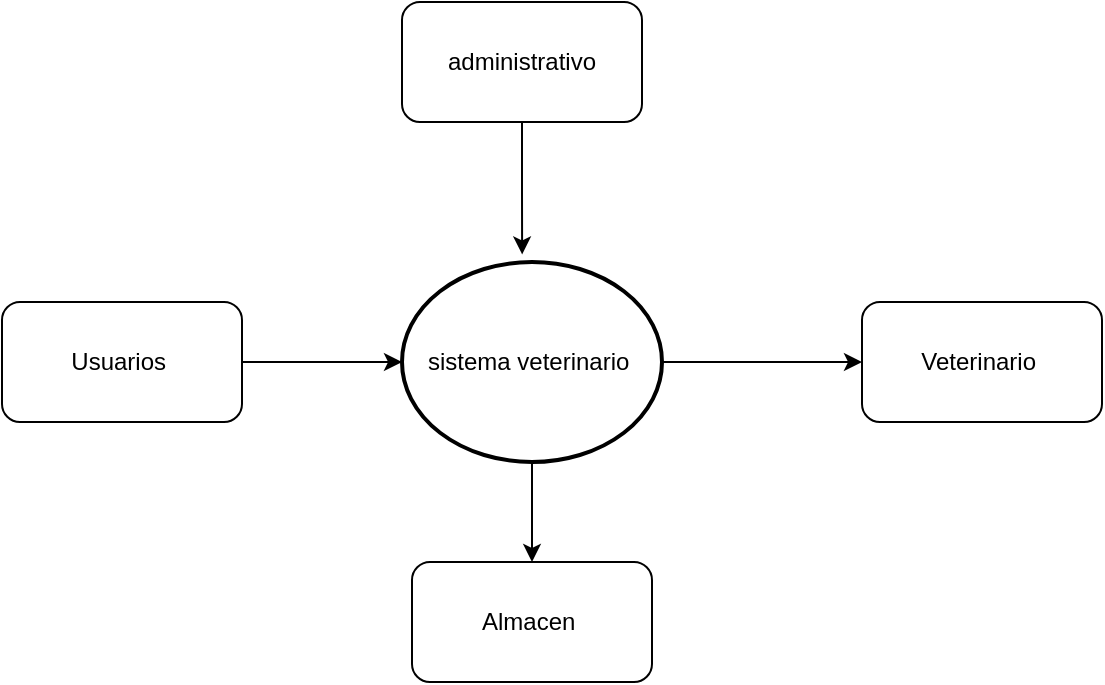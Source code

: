 <mxfile version="22.1.18" type="device" pages="2">
  <diagram id="YfhsOpY1jlh70WSDpIPZ" name="Página-2">
    <mxGraphModel dx="1518" dy="409" grid="1" gridSize="10" guides="1" tooltips="1" connect="1" arrows="1" fold="1" page="1" pageScale="1" pageWidth="827" pageHeight="1169" math="0" shadow="0">
      <root>
        <mxCell id="0" />
        <mxCell id="1" parent="0" />
        <mxCell id="BC_WuiEVWMnoj14DD1W_-1" value="Usuarios&amp;nbsp;" style="rounded=1;whiteSpace=wrap;html=1;" vertex="1" parent="1">
          <mxGeometry x="-90" y="160" width="120" height="60" as="geometry" />
        </mxCell>
        <mxCell id="BC_WuiEVWMnoj14DD1W_-3" value="Veterinario&amp;nbsp;" style="rounded=1;whiteSpace=wrap;html=1;" vertex="1" parent="1">
          <mxGeometry x="340" y="160" width="120" height="60" as="geometry" />
        </mxCell>
        <mxCell id="kUL5XfIIn1FqhQl9EXUn-1" value="administrativo" style="rounded=1;whiteSpace=wrap;html=1;" vertex="1" parent="1">
          <mxGeometry x="110" y="10" width="120" height="60" as="geometry" />
        </mxCell>
        <mxCell id="kUL5XfIIn1FqhQl9EXUn-2" value="Almacen&amp;nbsp;" style="rounded=1;whiteSpace=wrap;html=1;" vertex="1" parent="1">
          <mxGeometry x="115" y="290" width="120" height="60" as="geometry" />
        </mxCell>
        <mxCell id="W4YipqYZofPXmGf3GNpy-6" style="edgeStyle=orthogonalEdgeStyle;rounded=0;orthogonalLoop=1;jettySize=auto;html=1;exitX=1;exitY=0.5;exitDx=0;exitDy=0;exitPerimeter=0;entryX=0;entryY=0.5;entryDx=0;entryDy=0;" edge="1" parent="1" source="W4YipqYZofPXmGf3GNpy-3" target="BC_WuiEVWMnoj14DD1W_-3">
          <mxGeometry relative="1" as="geometry" />
        </mxCell>
        <mxCell id="W4YipqYZofPXmGf3GNpy-7" style="edgeStyle=orthogonalEdgeStyle;rounded=0;orthogonalLoop=1;jettySize=auto;html=1;exitX=0.5;exitY=1;exitDx=0;exitDy=0;exitPerimeter=0;entryX=0.5;entryY=0;entryDx=0;entryDy=0;" edge="1" parent="1" source="W4YipqYZofPXmGf3GNpy-3" target="kUL5XfIIn1FqhQl9EXUn-2">
          <mxGeometry relative="1" as="geometry" />
        </mxCell>
        <mxCell id="W4YipqYZofPXmGf3GNpy-3" value="sistema veterinario&amp;nbsp;" style="strokeWidth=2;html=1;shape=mxgraph.flowchart.start_2;whiteSpace=wrap;" vertex="1" parent="1">
          <mxGeometry x="110" y="140" width="130" height="100" as="geometry" />
        </mxCell>
        <mxCell id="W4YipqYZofPXmGf3GNpy-4" style="edgeStyle=orthogonalEdgeStyle;rounded=0;orthogonalLoop=1;jettySize=auto;html=1;exitX=1;exitY=0.5;exitDx=0;exitDy=0;entryX=0;entryY=0.5;entryDx=0;entryDy=0;entryPerimeter=0;" edge="1" parent="1" source="BC_WuiEVWMnoj14DD1W_-1" target="W4YipqYZofPXmGf3GNpy-3">
          <mxGeometry relative="1" as="geometry" />
        </mxCell>
        <mxCell id="W4YipqYZofPXmGf3GNpy-8" style="edgeStyle=orthogonalEdgeStyle;rounded=0;orthogonalLoop=1;jettySize=auto;html=1;exitX=0.5;exitY=1;exitDx=0;exitDy=0;entryX=0.462;entryY=-0.038;entryDx=0;entryDy=0;entryPerimeter=0;" edge="1" parent="1" source="kUL5XfIIn1FqhQl9EXUn-1" target="W4YipqYZofPXmGf3GNpy-3">
          <mxGeometry relative="1" as="geometry" />
        </mxCell>
      </root>
    </mxGraphModel>
  </diagram>
  <diagram name="Página-1" id="2vyf78CcF-7sGA0zy1Rz">
    <mxGraphModel dx="1036" dy="614" grid="1" gridSize="10" guides="1" tooltips="1" connect="1" arrows="1" fold="1" page="1" pageScale="1" pageWidth="827" pageHeight="1169" math="0" shadow="0">
      <root>
        <mxCell id="0" />
        <mxCell id="1" parent="0" />
        <mxCell id="MFoq0dkZiBjwpAPKxzFU-48" value="" style="edgeStyle=orthogonalEdgeStyle;rounded=0;orthogonalLoop=1;jettySize=auto;html=1;" parent="1" source="MFoq0dkZiBjwpAPKxzFU-3" target="MFoq0dkZiBjwpAPKxzFU-7" edge="1">
          <mxGeometry relative="1" as="geometry" />
        </mxCell>
        <mxCell id="MFoq0dkZiBjwpAPKxzFU-3" value="&lt;font style=&quot;vertical-align: inherit;&quot;&gt;&lt;font style=&quot;vertical-align: inherit;&quot;&gt;almacen&lt;/font&gt;&lt;/font&gt;" style="rounded=1;whiteSpace=wrap;html=1;" parent="1" vertex="1">
          <mxGeometry x="360" y="290" width="120" height="60" as="geometry" />
        </mxCell>
        <mxCell id="MFoq0dkZiBjwpAPKxzFU-46" style="edgeStyle=orthogonalEdgeStyle;rounded=0;orthogonalLoop=1;jettySize=auto;html=1;" parent="1" source="MFoq0dkZiBjwpAPKxzFU-4" edge="1">
          <mxGeometry relative="1" as="geometry">
            <mxPoint x="590" y="390" as="targetPoint" />
          </mxGeometry>
        </mxCell>
        <mxCell id="MFoq0dkZiBjwpAPKxzFU-49" style="edgeStyle=orthogonalEdgeStyle;rounded=0;orthogonalLoop=1;jettySize=auto;html=1;entryX=0.5;entryY=0;entryDx=0;entryDy=0;" parent="1" source="MFoq0dkZiBjwpAPKxzFU-4" target="MFoq0dkZiBjwpAPKxzFU-3" edge="1">
          <mxGeometry relative="1" as="geometry" />
        </mxCell>
        <mxCell id="MFoq0dkZiBjwpAPKxzFU-4" value="&lt;font style=&quot;vertical-align: inherit;&quot;&gt;&lt;font style=&quot;vertical-align: inherit;&quot;&gt;cliente&lt;/font&gt;&lt;/font&gt;" style="rounded=1;whiteSpace=wrap;html=1;" parent="1" vertex="1">
          <mxGeometry x="450" y="170" width="120" height="60" as="geometry" />
        </mxCell>
        <mxCell id="MFoq0dkZiBjwpAPKxzFU-65" style="edgeStyle=orthogonalEdgeStyle;rounded=0;orthogonalLoop=1;jettySize=auto;html=1;exitX=0.5;exitY=1;exitDx=0;exitDy=0;" parent="1" source="MFoq0dkZiBjwpAPKxzFU-5" edge="1">
          <mxGeometry relative="1" as="geometry">
            <mxPoint x="80" y="160" as="targetPoint" />
          </mxGeometry>
        </mxCell>
        <mxCell id="MFoq0dkZiBjwpAPKxzFU-66" style="edgeStyle=orthogonalEdgeStyle;rounded=0;orthogonalLoop=1;jettySize=auto;html=1;" parent="1" source="MFoq0dkZiBjwpAPKxzFU-5" target="MFoq0dkZiBjwpAPKxzFU-25" edge="1">
          <mxGeometry relative="1" as="geometry" />
        </mxCell>
        <mxCell id="MFoq0dkZiBjwpAPKxzFU-67" style="edgeStyle=orthogonalEdgeStyle;rounded=0;orthogonalLoop=1;jettySize=auto;html=1;exitX=0.5;exitY=1;exitDx=0;exitDy=0;" parent="1" source="MFoq0dkZiBjwpAPKxzFU-5" target="MFoq0dkZiBjwpAPKxzFU-4" edge="1">
          <mxGeometry relative="1" as="geometry" />
        </mxCell>
        <mxCell id="MFoq0dkZiBjwpAPKxzFU-5" value="&lt;font style=&quot;vertical-align: inherit;&quot;&gt;&lt;font style=&quot;vertical-align: inherit;&quot;&gt;&lt;font style=&quot;vertical-align: inherit;&quot;&gt;&lt;font style=&quot;vertical-align: inherit;&quot;&gt;doctor&lt;/font&gt;&lt;/font&gt;&lt;/font&gt;&lt;/font&gt;" style="rounded=1;whiteSpace=wrap;html=1;" parent="1" vertex="1">
          <mxGeometry x="240" y="30" width="120" height="60" as="geometry" />
        </mxCell>
        <mxCell id="MFoq0dkZiBjwpAPKxzFU-33" value="" style="group" parent="1" vertex="1" connectable="0">
          <mxGeometry x="530" y="380" width="120" height="430" as="geometry" />
        </mxCell>
        <mxCell id="MFoq0dkZiBjwpAPKxzFU-19" value="" style="edgeStyle=orthogonalEdgeStyle;rounded=0;orthogonalLoop=1;jettySize=auto;html=1;" parent="MFoq0dkZiBjwpAPKxzFU-33" source="MFoq0dkZiBjwpAPKxzFU-6" target="MFoq0dkZiBjwpAPKxzFU-10" edge="1">
          <mxGeometry relative="1" as="geometry" />
        </mxCell>
        <mxCell id="MFoq0dkZiBjwpAPKxzFU-6" value="&lt;font style=&quot;vertical-align: inherit;&quot;&gt;&lt;font style=&quot;vertical-align: inherit;&quot;&gt;Registrar pedido&lt;/font&gt;&lt;/font&gt;" style="rounded=1;whiteSpace=wrap;html=1;" parent="MFoq0dkZiBjwpAPKxzFU-33" vertex="1">
          <mxGeometry width="120" height="60" as="geometry" />
        </mxCell>
        <mxCell id="MFoq0dkZiBjwpAPKxzFU-30" value="" style="edgeStyle=orthogonalEdgeStyle;rounded=0;orthogonalLoop=1;jettySize=auto;html=1;" parent="MFoq0dkZiBjwpAPKxzFU-33" source="MFoq0dkZiBjwpAPKxzFU-10" target="MFoq0dkZiBjwpAPKxzFU-27" edge="1">
          <mxGeometry relative="1" as="geometry" />
        </mxCell>
        <mxCell id="MFoq0dkZiBjwpAPKxzFU-10" value="&lt;font style=&quot;vertical-align: inherit;&quot;&gt;&lt;font style=&quot;vertical-align: inherit;&quot;&gt;Seleccion de productos&lt;/font&gt;&lt;/font&gt;" style="rounded=1;whiteSpace=wrap;html=1;" parent="MFoq0dkZiBjwpAPKxzFU-33" vertex="1">
          <mxGeometry y="90" width="120" height="60" as="geometry" />
        </mxCell>
        <mxCell id="MFoq0dkZiBjwpAPKxzFU-31" value="" style="edgeStyle=orthogonalEdgeStyle;rounded=0;orthogonalLoop=1;jettySize=auto;html=1;" parent="MFoq0dkZiBjwpAPKxzFU-33" source="MFoq0dkZiBjwpAPKxzFU-27" target="MFoq0dkZiBjwpAPKxzFU-28" edge="1">
          <mxGeometry relative="1" as="geometry" />
        </mxCell>
        <mxCell id="MFoq0dkZiBjwpAPKxzFU-27" value="&lt;font style=&quot;vertical-align: inherit;&quot;&gt;&lt;font style=&quot;vertical-align: inherit;&quot;&gt;&lt;font style=&quot;vertical-align: inherit;&quot;&gt;&lt;font style=&quot;vertical-align: inherit;&quot;&gt;Disponibilidad&lt;/font&gt;&lt;/font&gt;&lt;/font&gt;&lt;/font&gt;" style="rounded=1;whiteSpace=wrap;html=1;" parent="MFoq0dkZiBjwpAPKxzFU-33" vertex="1">
          <mxGeometry y="190" width="120" height="60" as="geometry" />
        </mxCell>
        <mxCell id="MFoq0dkZiBjwpAPKxzFU-32" value="" style="edgeStyle=orthogonalEdgeStyle;rounded=0;orthogonalLoop=1;jettySize=auto;html=1;" parent="MFoq0dkZiBjwpAPKxzFU-33" source="MFoq0dkZiBjwpAPKxzFU-28" target="MFoq0dkZiBjwpAPKxzFU-29" edge="1">
          <mxGeometry relative="1" as="geometry" />
        </mxCell>
        <mxCell id="MFoq0dkZiBjwpAPKxzFU-28" value="&lt;font style=&quot;vertical-align: inherit;&quot;&gt;&lt;font style=&quot;vertical-align: inherit;&quot;&gt;&lt;font style=&quot;vertical-align: inherit;&quot;&gt;&lt;font style=&quot;vertical-align: inherit;&quot;&gt;calcular el total&lt;/font&gt;&lt;/font&gt;&lt;/font&gt;&lt;/font&gt;" style="rounded=1;whiteSpace=wrap;html=1;" parent="MFoq0dkZiBjwpAPKxzFU-33" vertex="1">
          <mxGeometry y="280" width="120" height="60" as="geometry" />
        </mxCell>
        <mxCell id="MFoq0dkZiBjwpAPKxzFU-29" value="&lt;font style=&quot;vertical-align: inherit;&quot;&gt;&lt;font style=&quot;vertical-align: inherit;&quot;&gt;guardar pedido&lt;/font&gt;&lt;/font&gt;" style="rounded=1;whiteSpace=wrap;html=1;" parent="MFoq0dkZiBjwpAPKxzFU-33" vertex="1">
          <mxGeometry y="370" width="120" height="60" as="geometry" />
        </mxCell>
        <mxCell id="MFoq0dkZiBjwpAPKxzFU-40" value="" style="group" parent="1" vertex="1" connectable="0">
          <mxGeometry x="360" y="380" width="120" height="330" as="geometry" />
        </mxCell>
        <mxCell id="MFoq0dkZiBjwpAPKxzFU-37" value="" style="edgeStyle=orthogonalEdgeStyle;rounded=0;orthogonalLoop=1;jettySize=auto;html=1;" parent="MFoq0dkZiBjwpAPKxzFU-40" source="MFoq0dkZiBjwpAPKxzFU-7" target="MFoq0dkZiBjwpAPKxzFU-34" edge="1">
          <mxGeometry relative="1" as="geometry" />
        </mxCell>
        <mxCell id="MFoq0dkZiBjwpAPKxzFU-7" value="&lt;font style=&quot;vertical-align: inherit;&quot;&gt;&lt;font style=&quot;vertical-align: inherit;&quot;&gt;&lt;font style=&quot;vertical-align: inherit;&quot;&gt;&lt;font style=&quot;vertical-align: inherit;&quot;&gt;actualizar inventario&lt;/font&gt;&lt;/font&gt;&lt;/font&gt;&lt;/font&gt;" style="rounded=1;whiteSpace=wrap;html=1;" parent="MFoq0dkZiBjwpAPKxzFU-40" vertex="1">
          <mxGeometry width="120" height="60" as="geometry" />
        </mxCell>
        <mxCell id="MFoq0dkZiBjwpAPKxzFU-38" value="" style="edgeStyle=orthogonalEdgeStyle;rounded=0;orthogonalLoop=1;jettySize=auto;html=1;" parent="MFoq0dkZiBjwpAPKxzFU-40" source="MFoq0dkZiBjwpAPKxzFU-34" target="MFoq0dkZiBjwpAPKxzFU-35" edge="1">
          <mxGeometry relative="1" as="geometry" />
        </mxCell>
        <mxCell id="MFoq0dkZiBjwpAPKxzFU-34" value="&lt;font style=&quot;vertical-align: inherit;&quot;&gt;&lt;font style=&quot;vertical-align: inherit;&quot;&gt;&lt;font style=&quot;vertical-align: inherit;&quot;&gt;&lt;font style=&quot;vertical-align: inherit;&quot;&gt;Entrada de mercancia nueva&lt;/font&gt;&lt;/font&gt;&lt;/font&gt;&lt;/font&gt;" style="rounded=1;whiteSpace=wrap;html=1;" parent="MFoq0dkZiBjwpAPKxzFU-40" vertex="1">
          <mxGeometry y="90" width="120" height="60" as="geometry" />
        </mxCell>
        <mxCell id="MFoq0dkZiBjwpAPKxzFU-39" value="" style="edgeStyle=orthogonalEdgeStyle;rounded=0;orthogonalLoop=1;jettySize=auto;html=1;" parent="MFoq0dkZiBjwpAPKxzFU-40" source="MFoq0dkZiBjwpAPKxzFU-35" target="MFoq0dkZiBjwpAPKxzFU-36" edge="1">
          <mxGeometry relative="1" as="geometry" />
        </mxCell>
        <mxCell id="MFoq0dkZiBjwpAPKxzFU-35" value="&lt;font style=&quot;vertical-align: inherit;&quot;&gt;&lt;font style=&quot;vertical-align: inherit;&quot;&gt;&lt;font style=&quot;vertical-align: inherit;&quot;&gt;&lt;font style=&quot;vertical-align: inherit;&quot;&gt;salida de mercancia&lt;/font&gt;&lt;/font&gt;&lt;/font&gt;&lt;/font&gt;" style="rounded=1;whiteSpace=wrap;html=1;" parent="MFoq0dkZiBjwpAPKxzFU-40" vertex="1">
          <mxGeometry y="180" width="120" height="60" as="geometry" />
        </mxCell>
        <mxCell id="MFoq0dkZiBjwpAPKxzFU-36" value="&lt;font style=&quot;vertical-align: inherit;&quot;&gt;&lt;font style=&quot;vertical-align: inherit;&quot;&gt;&lt;font style=&quot;vertical-align: inherit;&quot;&gt;&lt;font style=&quot;vertical-align: inherit;&quot;&gt;devoluciones&lt;/font&gt;&lt;/font&gt;&lt;/font&gt;&lt;/font&gt;" style="rounded=1;whiteSpace=wrap;html=1;" parent="MFoq0dkZiBjwpAPKxzFU-40" vertex="1">
          <mxGeometry y="270" width="120" height="60" as="geometry" />
        </mxCell>
        <mxCell id="MFoq0dkZiBjwpAPKxzFU-45" value="" style="group" parent="1" vertex="1" connectable="0">
          <mxGeometry x="700" y="290" width="120" height="260" as="geometry" />
        </mxCell>
        <mxCell id="MFoq0dkZiBjwpAPKxzFU-43" value="" style="edgeStyle=orthogonalEdgeStyle;rounded=0;orthogonalLoop=1;jettySize=auto;html=1;" parent="MFoq0dkZiBjwpAPKxzFU-45" source="MFoq0dkZiBjwpAPKxzFU-26" target="MFoq0dkZiBjwpAPKxzFU-42" edge="1">
          <mxGeometry relative="1" as="geometry" />
        </mxCell>
        <mxCell id="MFoq0dkZiBjwpAPKxzFU-26" value="&lt;font style=&quot;vertical-align: inherit;&quot;&gt;&lt;font style=&quot;vertical-align: inherit;&quot;&gt;&lt;font style=&quot;vertical-align: inherit;&quot;&gt;&lt;font style=&quot;vertical-align: inherit;&quot;&gt;&lt;font style=&quot;vertical-align: inherit;&quot;&gt;&lt;font style=&quot;vertical-align: inherit;&quot;&gt;&lt;font style=&quot;vertical-align: inherit;&quot;&gt;&lt;font style=&quot;vertical-align: inherit;&quot;&gt;contabilidad&lt;/font&gt;&lt;/font&gt;&lt;/font&gt;&lt;/font&gt;&lt;/font&gt;&lt;/font&gt;&lt;/font&gt;&lt;/font&gt;" style="rounded=1;whiteSpace=wrap;html=1;" parent="MFoq0dkZiBjwpAPKxzFU-45" vertex="1">
          <mxGeometry width="120" height="60" as="geometry" />
        </mxCell>
        <mxCell id="MFoq0dkZiBjwpAPKxzFU-41" value="&lt;font style=&quot;vertical-align: inherit;&quot;&gt;&lt;font style=&quot;vertical-align: inherit;&quot;&gt;&lt;font style=&quot;vertical-align: inherit;&quot;&gt;&lt;font style=&quot;vertical-align: inherit;&quot;&gt;&lt;font style=&quot;vertical-align: inherit;&quot;&gt;&lt;font style=&quot;vertical-align: inherit;&quot;&gt;&lt;font style=&quot;vertical-align: inherit;&quot;&gt;&lt;font style=&quot;vertical-align: inherit;&quot;&gt;emitir factura&lt;/font&gt;&lt;/font&gt;&lt;/font&gt;&lt;/font&gt;&lt;/font&gt;&lt;/font&gt;&lt;/font&gt;&lt;/font&gt;" style="rounded=1;whiteSpace=wrap;html=1;" parent="MFoq0dkZiBjwpAPKxzFU-45" vertex="1">
          <mxGeometry y="200" width="120" height="60" as="geometry" />
        </mxCell>
        <mxCell id="MFoq0dkZiBjwpAPKxzFU-44" value="" style="edgeStyle=orthogonalEdgeStyle;rounded=0;orthogonalLoop=1;jettySize=auto;html=1;" parent="MFoq0dkZiBjwpAPKxzFU-45" source="MFoq0dkZiBjwpAPKxzFU-42" target="MFoq0dkZiBjwpAPKxzFU-41" edge="1">
          <mxGeometry relative="1" as="geometry" />
        </mxCell>
        <mxCell id="MFoq0dkZiBjwpAPKxzFU-42" value="&lt;font style=&quot;vertical-align: inherit;&quot;&gt;&lt;font style=&quot;vertical-align: inherit;&quot;&gt;&lt;font style=&quot;vertical-align: inherit;&quot;&gt;&lt;font style=&quot;vertical-align: inherit;&quot;&gt;&lt;font style=&quot;vertical-align: inherit;&quot;&gt;&lt;font style=&quot;vertical-align: inherit;&quot;&gt;&lt;font style=&quot;vertical-align: inherit;&quot;&gt;&lt;font style=&quot;vertical-align: inherit;&quot;&gt;monto total de pedido&lt;/font&gt;&lt;/font&gt;&lt;/font&gt;&lt;/font&gt;&lt;/font&gt;&lt;/font&gt;&lt;/font&gt;&lt;/font&gt;" style="rounded=1;whiteSpace=wrap;html=1;" parent="MFoq0dkZiBjwpAPKxzFU-45" vertex="1">
          <mxGeometry y="100" width="120" height="60" as="geometry" />
        </mxCell>
        <mxCell id="MFoq0dkZiBjwpAPKxzFU-47" style="edgeStyle=orthogonalEdgeStyle;rounded=0;orthogonalLoop=1;jettySize=auto;html=1;entryX=0;entryY=0.5;entryDx=0;entryDy=0;" parent="1" source="MFoq0dkZiBjwpAPKxzFU-6" target="MFoq0dkZiBjwpAPKxzFU-26" edge="1">
          <mxGeometry relative="1" as="geometry" />
        </mxCell>
        <mxCell id="MFoq0dkZiBjwpAPKxzFU-50" style="edgeStyle=orthogonalEdgeStyle;rounded=0;orthogonalLoop=1;jettySize=auto;html=1;entryX=1;entryY=0.5;entryDx=0;entryDy=0;" parent="1" source="MFoq0dkZiBjwpAPKxzFU-6" target="MFoq0dkZiBjwpAPKxzFU-7" edge="1">
          <mxGeometry relative="1" as="geometry" />
        </mxCell>
        <mxCell id="MFoq0dkZiBjwpAPKxzFU-57" value="" style="group" parent="1" vertex="1" connectable="0">
          <mxGeometry x="20" y="160" width="120" height="350" as="geometry" />
        </mxCell>
        <mxCell id="MFoq0dkZiBjwpAPKxzFU-54" value="" style="edgeStyle=orthogonalEdgeStyle;rounded=0;orthogonalLoop=1;jettySize=auto;html=1;" parent="MFoq0dkZiBjwpAPKxzFU-57" source="MFoq0dkZiBjwpAPKxzFU-18" target="MFoq0dkZiBjwpAPKxzFU-53" edge="1">
          <mxGeometry relative="1" as="geometry" />
        </mxCell>
        <mxCell id="MFoq0dkZiBjwpAPKxzFU-18" value="&lt;font style=&quot;vertical-align: inherit;&quot;&gt;&lt;font style=&quot;vertical-align: inherit;&quot;&gt;Reporte de problemas&lt;/font&gt;&lt;/font&gt;" style="rounded=1;whiteSpace=wrap;html=1;" parent="MFoq0dkZiBjwpAPKxzFU-57" vertex="1">
          <mxGeometry width="120" height="60" as="geometry" />
        </mxCell>
        <mxCell id="MFoq0dkZiBjwpAPKxzFU-56" value="" style="edgeStyle=orthogonalEdgeStyle;rounded=0;orthogonalLoop=1;jettySize=auto;html=1;" parent="MFoq0dkZiBjwpAPKxzFU-57" source="MFoq0dkZiBjwpAPKxzFU-51" target="MFoq0dkZiBjwpAPKxzFU-52" edge="1">
          <mxGeometry relative="1" as="geometry" />
        </mxCell>
        <mxCell id="MFoq0dkZiBjwpAPKxzFU-51" value="&lt;font style=&quot;vertical-align: inherit;&quot;&gt;&lt;font style=&quot;vertical-align: inherit;&quot;&gt;clasificacion del problema&lt;/font&gt;&lt;/font&gt;" style="rounded=1;whiteSpace=wrap;html=1;" parent="MFoq0dkZiBjwpAPKxzFU-57" vertex="1">
          <mxGeometry y="190" width="120" height="60" as="geometry" />
        </mxCell>
        <mxCell id="MFoq0dkZiBjwpAPKxzFU-52" value="&lt;font style=&quot;vertical-align: inherit;&quot;&gt;&lt;font style=&quot;vertical-align: inherit;&quot;&gt;analisis del problema&lt;/font&gt;&lt;/font&gt;" style="rounded=1;whiteSpace=wrap;html=1;" parent="MFoq0dkZiBjwpAPKxzFU-57" vertex="1">
          <mxGeometry y="290" width="120" height="60" as="geometry" />
        </mxCell>
        <mxCell id="MFoq0dkZiBjwpAPKxzFU-55" value="" style="edgeStyle=orthogonalEdgeStyle;rounded=0;orthogonalLoop=1;jettySize=auto;html=1;" parent="MFoq0dkZiBjwpAPKxzFU-57" source="MFoq0dkZiBjwpAPKxzFU-53" target="MFoq0dkZiBjwpAPKxzFU-51" edge="1">
          <mxGeometry relative="1" as="geometry" />
        </mxCell>
        <mxCell id="MFoq0dkZiBjwpAPKxzFU-53" value="&lt;font style=&quot;vertical-align: inherit;&quot;&gt;&lt;font style=&quot;vertical-align: inherit;&quot;&gt;registro del problema&lt;/font&gt;&lt;/font&gt;" style="rounded=1;whiteSpace=wrap;html=1;" parent="MFoq0dkZiBjwpAPKxzFU-57" vertex="1">
          <mxGeometry y="90" width="120" height="60" as="geometry" />
        </mxCell>
        <mxCell id="MFoq0dkZiBjwpAPKxzFU-64" value="" style="group" parent="1" vertex="1" connectable="0">
          <mxGeometry x="170" y="350" width="120" height="360" as="geometry" />
        </mxCell>
        <mxCell id="MFoq0dkZiBjwpAPKxzFU-61" value="" style="edgeStyle=orthogonalEdgeStyle;rounded=0;orthogonalLoop=1;jettySize=auto;html=1;" parent="MFoq0dkZiBjwpAPKxzFU-64" source="MFoq0dkZiBjwpAPKxzFU-25" target="MFoq0dkZiBjwpAPKxzFU-58" edge="1">
          <mxGeometry relative="1" as="geometry" />
        </mxCell>
        <mxCell id="MFoq0dkZiBjwpAPKxzFU-25" value="&lt;font style=&quot;vertical-align: inherit;&quot;&gt;&lt;font style=&quot;vertical-align: inherit;&quot;&gt;&lt;font style=&quot;vertical-align: inherit;&quot;&gt;&lt;font style=&quot;vertical-align: inherit;&quot;&gt;&lt;font style=&quot;vertical-align: inherit;&quot;&gt;&lt;font style=&quot;vertical-align: inherit;&quot;&gt;&lt;font style=&quot;vertical-align: inherit;&quot;&gt;&lt;font style=&quot;vertical-align: inherit;&quot;&gt;solucion&amp;nbsp;&lt;/font&gt;&lt;/font&gt;&lt;/font&gt;&lt;/font&gt;&lt;/font&gt;&lt;/font&gt;&lt;/font&gt;&lt;/font&gt;" style="rounded=1;whiteSpace=wrap;html=1;" parent="MFoq0dkZiBjwpAPKxzFU-64" vertex="1">
          <mxGeometry width="120" height="60" as="geometry" />
        </mxCell>
        <mxCell id="MFoq0dkZiBjwpAPKxzFU-62" value="" style="edgeStyle=orthogonalEdgeStyle;rounded=0;orthogonalLoop=1;jettySize=auto;html=1;" parent="MFoq0dkZiBjwpAPKxzFU-64" source="MFoq0dkZiBjwpAPKxzFU-58" target="MFoq0dkZiBjwpAPKxzFU-59" edge="1">
          <mxGeometry relative="1" as="geometry" />
        </mxCell>
        <mxCell id="MFoq0dkZiBjwpAPKxzFU-58" value="&lt;font style=&quot;vertical-align: inherit;&quot;&gt;&lt;font style=&quot;vertical-align: inherit;&quot;&gt;&lt;font style=&quot;vertical-align: inherit;&quot;&gt;&lt;font style=&quot;vertical-align: inherit;&quot;&gt;&lt;font style=&quot;vertical-align: inherit;&quot;&gt;&lt;font style=&quot;vertical-align: inherit;&quot;&gt;&lt;font style=&quot;vertical-align: inherit;&quot;&gt;&lt;font style=&quot;vertical-align: inherit;&quot;&gt;planificacion de la solucion&lt;/font&gt;&lt;/font&gt;&lt;/font&gt;&lt;/font&gt;&lt;/font&gt;&lt;/font&gt;&lt;/font&gt;&lt;/font&gt;" style="rounded=1;whiteSpace=wrap;html=1;" parent="MFoq0dkZiBjwpAPKxzFU-64" vertex="1">
          <mxGeometry y="100" width="120" height="60" as="geometry" />
        </mxCell>
        <mxCell id="MFoq0dkZiBjwpAPKxzFU-63" value="" style="edgeStyle=orthogonalEdgeStyle;rounded=0;orthogonalLoop=1;jettySize=auto;html=1;" parent="MFoq0dkZiBjwpAPKxzFU-64" source="MFoq0dkZiBjwpAPKxzFU-59" target="MFoq0dkZiBjwpAPKxzFU-60" edge="1">
          <mxGeometry relative="1" as="geometry" />
        </mxCell>
        <mxCell id="MFoq0dkZiBjwpAPKxzFU-59" value="&lt;font style=&quot;vertical-align: inherit;&quot;&gt;&lt;font style=&quot;vertical-align: inherit;&quot;&gt;&lt;font style=&quot;vertical-align: inherit;&quot;&gt;&lt;font style=&quot;vertical-align: inherit;&quot;&gt;&lt;font style=&quot;vertical-align: inherit;&quot;&gt;&lt;font style=&quot;vertical-align: inherit;&quot;&gt;&lt;font style=&quot;vertical-align: inherit;&quot;&gt;&lt;font style=&quot;vertical-align: inherit;&quot;&gt;implementacion de la solucion&lt;/font&gt;&lt;/font&gt;&lt;/font&gt;&lt;/font&gt;&lt;/font&gt;&lt;/font&gt;&lt;/font&gt;&lt;/font&gt;" style="rounded=1;whiteSpace=wrap;html=1;" parent="MFoq0dkZiBjwpAPKxzFU-64" vertex="1">
          <mxGeometry y="210" width="120" height="60" as="geometry" />
        </mxCell>
        <mxCell id="MFoq0dkZiBjwpAPKxzFU-60" value="&lt;font style=&quot;vertical-align: inherit;&quot;&gt;&lt;font style=&quot;vertical-align: inherit;&quot;&gt;&lt;font style=&quot;vertical-align: inherit;&quot;&gt;&lt;font style=&quot;vertical-align: inherit;&quot;&gt;&lt;font style=&quot;vertical-align: inherit;&quot;&gt;&lt;font style=&quot;vertical-align: inherit;&quot;&gt;&lt;font style=&quot;vertical-align: inherit;&quot;&gt;&lt;font style=&quot;vertical-align: inherit;&quot;&gt;resultados&lt;/font&gt;&lt;/font&gt;&lt;/font&gt;&lt;/font&gt;&lt;/font&gt;&lt;/font&gt;&lt;/font&gt;&lt;/font&gt;" style="rounded=1;whiteSpace=wrap;html=1;" parent="MFoq0dkZiBjwpAPKxzFU-64" vertex="1">
          <mxGeometry y="300" width="120" height="60" as="geometry" />
        </mxCell>
        <mxCell id="MFoq0dkZiBjwpAPKxzFU-68" style="edgeStyle=orthogonalEdgeStyle;rounded=0;orthogonalLoop=1;jettySize=auto;html=1;entryX=0;entryY=0.5;entryDx=0;entryDy=0;" parent="1" source="MFoq0dkZiBjwpAPKxzFU-18" target="MFoq0dkZiBjwpAPKxzFU-25" edge="1">
          <mxGeometry relative="1" as="geometry">
            <Array as="points">
              <mxPoint x="160" y="190" />
              <mxPoint x="160" y="380" />
            </Array>
          </mxGeometry>
        </mxCell>
        <mxCell id="MFoq0dkZiBjwpAPKxzFU-69" style="edgeStyle=orthogonalEdgeStyle;rounded=0;orthogonalLoop=1;jettySize=auto;html=1;entryX=0;entryY=0.25;entryDx=0;entryDy=0;" parent="1" source="MFoq0dkZiBjwpAPKxzFU-25" target="MFoq0dkZiBjwpAPKxzFU-4" edge="1">
          <mxGeometry relative="1" as="geometry">
            <Array as="points">
              <mxPoint x="340" y="380" />
              <mxPoint x="340" y="185" />
            </Array>
          </mxGeometry>
        </mxCell>
      </root>
    </mxGraphModel>
  </diagram>
</mxfile>
